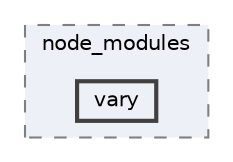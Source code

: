 digraph "pkiclassroomrescheduler/src/main/frontend/node_modules/vary"
{
 // LATEX_PDF_SIZE
  bgcolor="transparent";
  edge [fontname=Helvetica,fontsize=10,labelfontname=Helvetica,labelfontsize=10];
  node [fontname=Helvetica,fontsize=10,shape=box,height=0.2,width=0.4];
  compound=true
  subgraph clusterdir_72953eda66ccb3a2722c28e1c3e6c23b {
    graph [ bgcolor="#edf0f7", pencolor="grey50", label="node_modules", fontname=Helvetica,fontsize=10 style="filled,dashed", URL="dir_72953eda66ccb3a2722c28e1c3e6c23b.html",tooltip=""]
  dir_122efdce484eab591e7d39b2d44a5fd6 [label="vary", fillcolor="#edf0f7", color="grey25", style="filled,bold", URL="dir_122efdce484eab591e7d39b2d44a5fd6.html",tooltip=""];
  }
}
